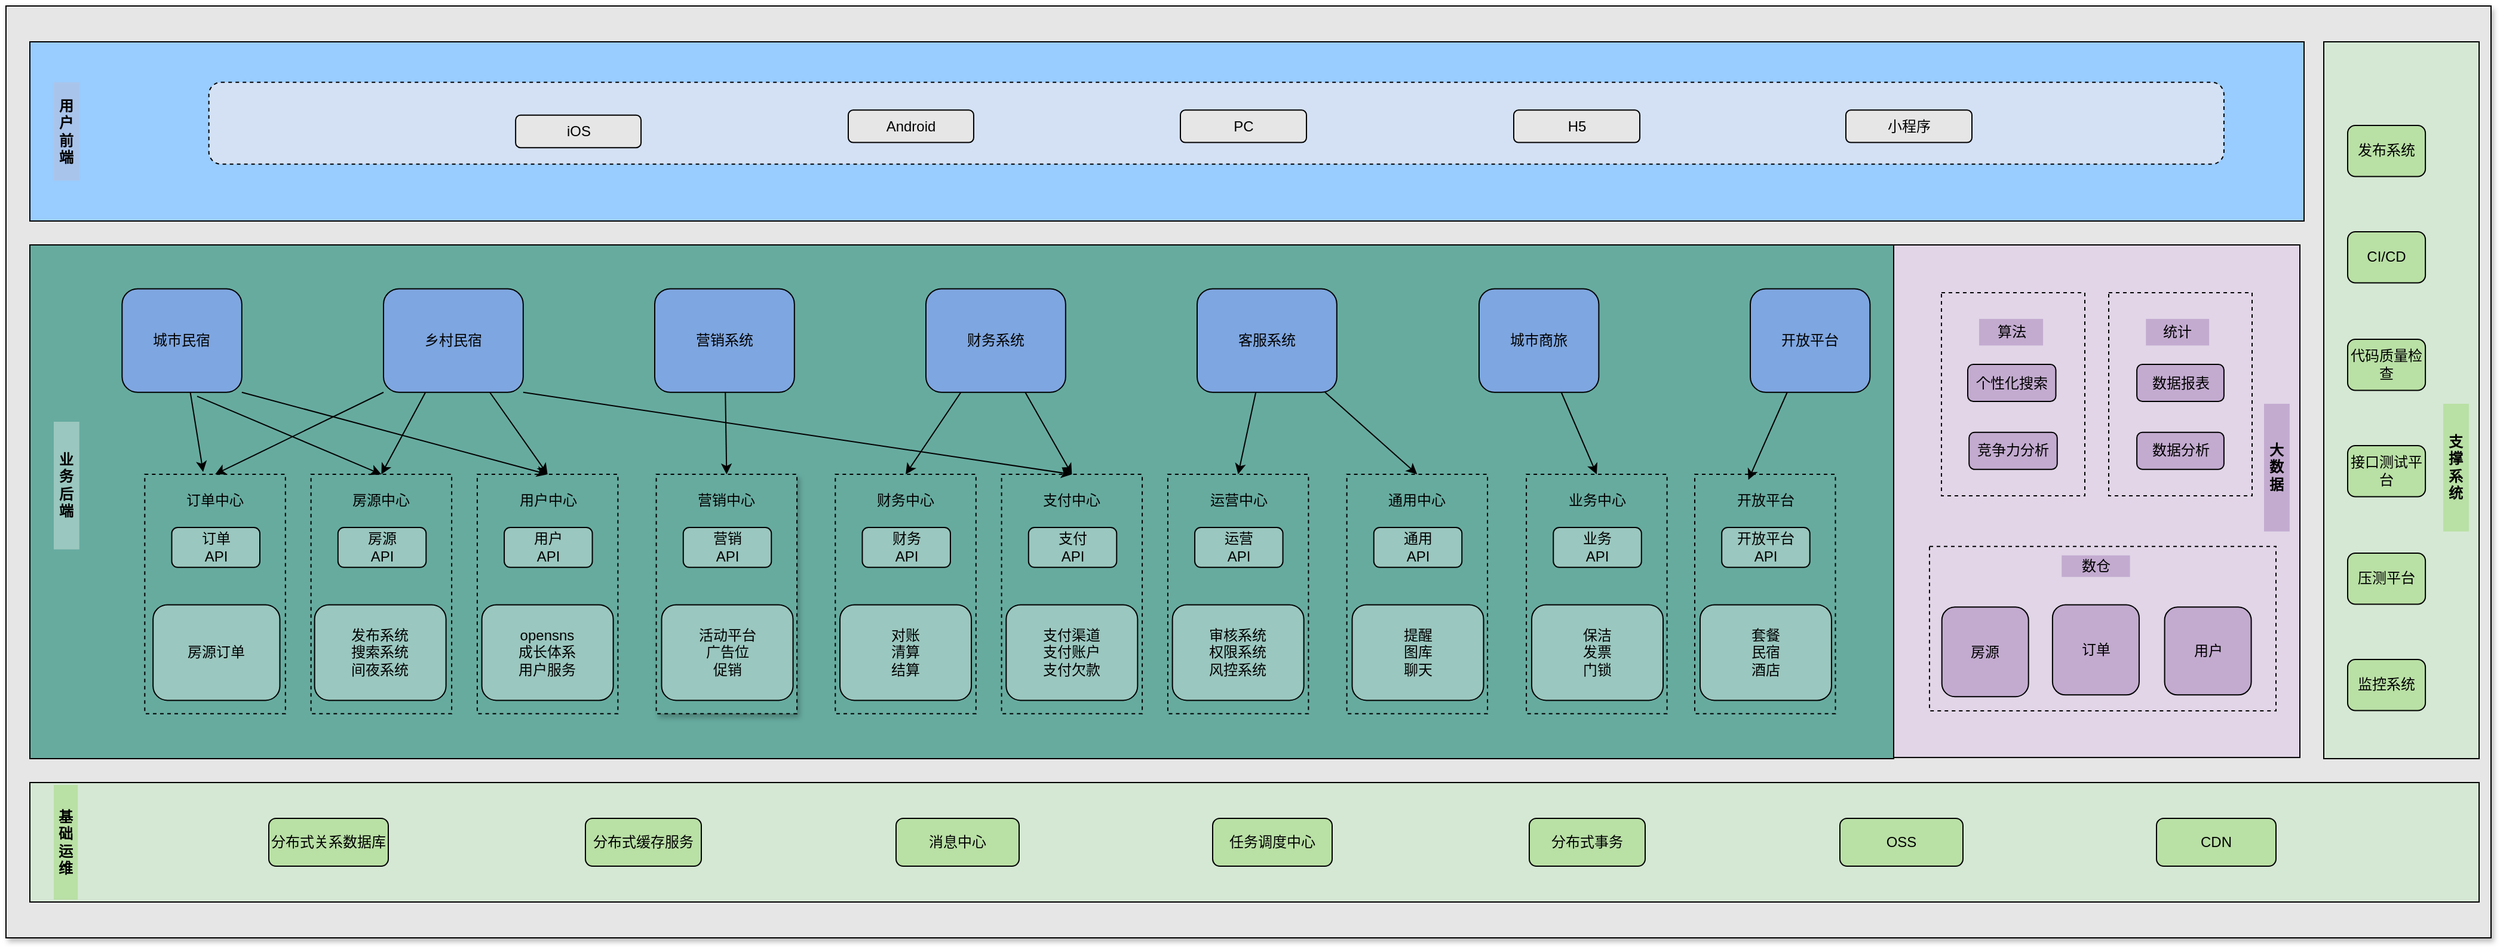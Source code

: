 <mxfile version="14.6.2" type="github">
  <diagram id="kyWsJ21DbHNxOikcBxjt" name="Page-1">
    <mxGraphModel dx="1892" dy="1182" grid="1" gridSize="10" guides="1" tooltips="1" connect="1" arrows="1" fold="1" page="1" pageScale="1" pageWidth="4681" pageHeight="3300" math="0" shadow="0">
      <root>
        <mxCell id="0" />
        <mxCell id="1" parent="0" />
        <mxCell id="PyJLeTAmVWczD_oseEGz-143" value="" style="rounded=0;whiteSpace=wrap;html=1;shadow=1;fillColor=#E6E6E6;" parent="1" vertex="1">
          <mxGeometry x="1420" y="1060" width="2080" height="780" as="geometry" />
        </mxCell>
        <mxCell id="PyJLeTAmVWczD_oseEGz-5" value="" style="rounded=0;whiteSpace=wrap;html=1;fillColor=#D5E8D4;" parent="1" vertex="1">
          <mxGeometry x="3360" y="1090" width="130" height="600" as="geometry" />
        </mxCell>
        <mxCell id="PyJLeTAmVWczD_oseEGz-126" value="" style="group;fillColor=#FFFFFF;container=0;" parent="1" vertex="1" connectable="0">
          <mxGeometry x="1634.406" y="1421.918" width="1680.446" height="267.123" as="geometry" />
        </mxCell>
        <mxCell id="PyJLeTAmVWczD_oseEGz-123" value="" style="rounded=0;whiteSpace=wrap;html=1;fillColor=#E1D5E7;" parent="1" vertex="1">
          <mxGeometry x="2811.79" y="1260" width="528.21" height="429.04" as="geometry" />
        </mxCell>
        <mxCell id="PyJLeTAmVWczD_oseEGz-120" value="" style="rounded=0;whiteSpace=wrap;html=1;fillColor=#67AB9F;" parent="1" vertex="1">
          <mxGeometry x="1440" y="1260" width="1560" height="430" as="geometry" />
        </mxCell>
        <mxCell id="PyJLeTAmVWczD_oseEGz-69" value="" style="group;container=1;" parent="1" vertex="1" connectable="0">
          <mxGeometry x="1536.172" y="1452.008" width="120" height="200.342" as="geometry" />
        </mxCell>
        <mxCell id="PyJLeTAmVWczD_oseEGz-65" value="" style="rounded=0;whiteSpace=wrap;html=1;dashed=1;fillColor=#67AB9F;" parent="PyJLeTAmVWczD_oseEGz-69" vertex="1">
          <mxGeometry width="117.738" height="200.342" as="geometry" />
        </mxCell>
        <mxCell id="PyJLeTAmVWczD_oseEGz-66" value="订单&lt;br&gt;API" style="rounded=1;whiteSpace=wrap;html=1;fillColor=#9AC7BF;" parent="PyJLeTAmVWczD_oseEGz-69" vertex="1">
          <mxGeometry x="22.584" y="44.521" width="73.747" height="33.39" as="geometry" />
        </mxCell>
        <mxCell id="PyJLeTAmVWczD_oseEGz-67" value="订单中心" style="text;html=1;strokeColor=none;fillColor=none;align=center;verticalAlign=middle;whiteSpace=wrap;rounded=0;dashed=1;" parent="PyJLeTAmVWczD_oseEGz-69" vertex="1">
          <mxGeometry x="32.11" y="11.13" width="53.517" height="22.26" as="geometry" />
        </mxCell>
        <mxCell id="PyJLeTAmVWczD_oseEGz-68" value="房源订单" style="rounded=1;whiteSpace=wrap;html=1;fillColor=#9AC7BF;" parent="PyJLeTAmVWczD_oseEGz-69" vertex="1">
          <mxGeometry x="6.94" y="109.212" width="106.13" height="80" as="geometry" />
        </mxCell>
        <mxCell id="PyJLeTAmVWczD_oseEGz-70" value="" style="rounded=0;whiteSpace=wrap;html=1;dashed=1;fillColor=#67AB9F;" parent="1" vertex="1">
          <mxGeometry x="1675.317" y="1452.008" width="117.738" height="200.342" as="geometry" />
        </mxCell>
        <mxCell id="PyJLeTAmVWczD_oseEGz-71" value="房源&lt;br&gt;API" style="rounded=1;whiteSpace=wrap;html=1;fillColor=#9AC7BF;" parent="1" vertex="1">
          <mxGeometry x="1697.902" y="1496.529" width="73.747" height="33.39" as="geometry" />
        </mxCell>
        <mxCell id="PyJLeTAmVWczD_oseEGz-72" value="房源中心" style="text;html=1;strokeColor=none;fillColor=none;align=center;verticalAlign=middle;whiteSpace=wrap;rounded=0;dashed=1;" parent="1" vertex="1">
          <mxGeometry x="1707.428" y="1463.138" width="53.517" height="22.26" as="geometry" />
        </mxCell>
        <mxCell id="PyJLeTAmVWczD_oseEGz-73" value="发布系统&lt;br&gt;搜索系统&lt;br&gt;间夜系统" style="rounded=1;whiteSpace=wrap;html=1;fillColor=#9AC7BF;" parent="1" vertex="1">
          <mxGeometry x="1678.31" y="1561.22" width="110" height="80" as="geometry" />
        </mxCell>
        <mxCell id="PyJLeTAmVWczD_oseEGz-74" value="" style="rounded=0;whiteSpace=wrap;html=1;dashed=1;fillColor=#67AB9F;" parent="1" vertex="1">
          <mxGeometry x="1814.462" y="1452.008" width="117.738" height="200.342" as="geometry" />
        </mxCell>
        <mxCell id="PyJLeTAmVWczD_oseEGz-75" value="用户&lt;br&gt;API" style="rounded=1;whiteSpace=wrap;html=1;fillColor=#9AC7BF;" parent="1" vertex="1">
          <mxGeometry x="1837.047" y="1496.529" width="73.747" height="33.39" as="geometry" />
        </mxCell>
        <mxCell id="PyJLeTAmVWczD_oseEGz-76" value="用户中心" style="text;html=1;strokeColor=none;fillColor=none;align=center;verticalAlign=middle;whiteSpace=wrap;rounded=0;dashed=1;" parent="1" vertex="1">
          <mxGeometry x="1846.573" y="1463.138" width="53.517" height="22.26" as="geometry" />
        </mxCell>
        <mxCell id="PyJLeTAmVWczD_oseEGz-77" value="opensns&lt;br&gt;成长体系&lt;br&gt;用户服务" style="rounded=1;whiteSpace=wrap;html=1;fillColor=#9AC7BF;" parent="1" vertex="1">
          <mxGeometry x="1818.31" y="1561.22" width="110" height="80" as="geometry" />
        </mxCell>
        <mxCell id="PyJLeTAmVWczD_oseEGz-78" value="" style="rounded=0;whiteSpace=wrap;html=1;dashed=1;shadow=1;fillColor=#67AB9F;" parent="1" vertex="1">
          <mxGeometry x="1964.311" y="1452.008" width="117.738" height="200.342" as="geometry" />
        </mxCell>
        <mxCell id="PyJLeTAmVWczD_oseEGz-79" value="营销&lt;br&gt;API" style="rounded=1;whiteSpace=wrap;html=1;fillColor=#9AC7BF;" parent="1" vertex="1">
          <mxGeometry x="1986.895" y="1496.529" width="73.747" height="33.39" as="geometry" />
        </mxCell>
        <mxCell id="PyJLeTAmVWczD_oseEGz-80" value="营销中心" style="text;html=1;strokeColor=none;fillColor=none;align=center;verticalAlign=middle;whiteSpace=wrap;rounded=0;dashed=1;" parent="1" vertex="1">
          <mxGeometry x="1996.421" y="1463.138" width="53.517" height="22.26" as="geometry" />
        </mxCell>
        <mxCell id="PyJLeTAmVWczD_oseEGz-82" value="" style="group;container=1;" parent="1" vertex="1" connectable="0">
          <mxGeometry x="2114.16" y="1452.008" width="117.738" height="200.342" as="geometry" />
        </mxCell>
        <mxCell id="PyJLeTAmVWczD_oseEGz-83" value="" style="rounded=0;whiteSpace=wrap;html=1;dashed=1;fillColor=#67AB9F;" parent="PyJLeTAmVWczD_oseEGz-82" vertex="1">
          <mxGeometry width="117.738" height="200.342" as="geometry" />
        </mxCell>
        <mxCell id="PyJLeTAmVWczD_oseEGz-84" value="财务&lt;br&gt;API" style="rounded=1;whiteSpace=wrap;html=1;fillColor=#9AC7BF;" parent="PyJLeTAmVWczD_oseEGz-82" vertex="1">
          <mxGeometry x="22.584" y="44.521" width="73.747" height="33.39" as="geometry" />
        </mxCell>
        <mxCell id="PyJLeTAmVWczD_oseEGz-85" value="财务中心" style="text;html=1;strokeColor=none;fillColor=none;align=center;verticalAlign=middle;whiteSpace=wrap;rounded=0;dashed=1;" parent="PyJLeTAmVWczD_oseEGz-82" vertex="1">
          <mxGeometry x="32.11" y="11.13" width="53.517" height="22.26" as="geometry" />
        </mxCell>
        <mxCell id="pIKeMZqKNaHKqBsXdv9l-2" value="对账&lt;br&gt;清算&lt;br&gt;结算" style="rounded=1;whiteSpace=wrap;html=1;fillColor=#9AC7BF;" parent="PyJLeTAmVWczD_oseEGz-82" vertex="1">
          <mxGeometry x="3.87" y="109.212" width="110" height="80" as="geometry" />
        </mxCell>
        <mxCell id="PyJLeTAmVWczD_oseEGz-87" value="" style="rounded=0;whiteSpace=wrap;html=1;dashed=1;fillColor=#67AB9F;" parent="1" vertex="1">
          <mxGeometry x="2253.305" y="1452.008" width="117.738" height="200.342" as="geometry" />
        </mxCell>
        <mxCell id="PyJLeTAmVWczD_oseEGz-88" value="支付&lt;br&gt;API" style="rounded=1;whiteSpace=wrap;html=1;fillColor=#9AC7BF;" parent="1" vertex="1">
          <mxGeometry x="2275.889" y="1496.529" width="73.747" height="33.39" as="geometry" />
        </mxCell>
        <mxCell id="PyJLeTAmVWczD_oseEGz-89" value="支付中心" style="text;html=1;strokeColor=none;fillColor=none;align=center;verticalAlign=middle;whiteSpace=wrap;rounded=0;dashed=1;" parent="1" vertex="1">
          <mxGeometry x="2285.415" y="1463.138" width="53.517" height="22.26" as="geometry" />
        </mxCell>
        <mxCell id="PyJLeTAmVWczD_oseEGz-91" value="" style="rounded=0;whiteSpace=wrap;html=1;dashed=1;fillColor=#67AB9F;" parent="1" vertex="1">
          <mxGeometry x="2392.45" y="1452.008" width="117.738" height="200.342" as="geometry" />
        </mxCell>
        <mxCell id="PyJLeTAmVWczD_oseEGz-92" value="运营&lt;br&gt;API" style="rounded=1;whiteSpace=wrap;html=1;fillColor=#9AC7BF;" parent="1" vertex="1">
          <mxGeometry x="2415.034" y="1496.529" width="73.747" height="33.39" as="geometry" />
        </mxCell>
        <mxCell id="PyJLeTAmVWczD_oseEGz-93" value="运营中心" style="text;html=1;strokeColor=none;fillColor=none;align=center;verticalAlign=middle;whiteSpace=wrap;rounded=0;dashed=1;" parent="1" vertex="1">
          <mxGeometry x="2424.56" y="1463.138" width="53.517" height="22.26" as="geometry" />
        </mxCell>
        <mxCell id="PyJLeTAmVWczD_oseEGz-95" value="" style="rounded=0;whiteSpace=wrap;html=1;dashed=1;fillColor=#67AB9F;" parent="1" vertex="1">
          <mxGeometry x="2542.299" y="1452.008" width="117.738" height="200.342" as="geometry" />
        </mxCell>
        <mxCell id="PyJLeTAmVWczD_oseEGz-96" value="通用&lt;br&gt;API" style="rounded=1;whiteSpace=wrap;html=1;fillColor=#9AC7BF;" parent="1" vertex="1">
          <mxGeometry x="2564.883" y="1496.529" width="73.747" height="33.39" as="geometry" />
        </mxCell>
        <mxCell id="PyJLeTAmVWczD_oseEGz-97" value="通用中心" style="text;html=1;strokeColor=none;fillColor=none;align=center;verticalAlign=middle;whiteSpace=wrap;rounded=0;dashed=1;" parent="1" vertex="1">
          <mxGeometry x="2574.409" y="1463.138" width="53.517" height="22.26" as="geometry" />
        </mxCell>
        <mxCell id="PyJLeTAmVWczD_oseEGz-121" value="&lt;b&gt;业务后端&lt;/b&gt;" style="text;html=1;strokeColor=none;fillColor=#9AC7BF;align=center;verticalAlign=middle;whiteSpace=wrap;rounded=0;" parent="1" vertex="1">
          <mxGeometry x="1459.996" y="1408" width="21.407" height="106.849" as="geometry" />
        </mxCell>
        <mxCell id="PyJLeTAmVWczD_oseEGz-140" value="" style="group" parent="1" vertex="1" connectable="0">
          <mxGeometry x="2692.567" y="1452.008" width="258.68" height="200.342" as="geometry" />
        </mxCell>
        <mxCell id="PyJLeTAmVWczD_oseEGz-129" value="" style="rounded=0;whiteSpace=wrap;html=1;dashed=1;fillColor=#67AB9F;" parent="PyJLeTAmVWczD_oseEGz-140" vertex="1">
          <mxGeometry width="117.738" height="200.342" as="geometry" />
        </mxCell>
        <mxCell id="PyJLeTAmVWczD_oseEGz-130" value="业务&lt;br&gt;API" style="rounded=1;whiteSpace=wrap;html=1;fillColor=#9AC7BF;" parent="PyJLeTAmVWczD_oseEGz-140" vertex="1">
          <mxGeometry x="22.584" y="44.521" width="73.747" height="33.39" as="geometry" />
        </mxCell>
        <mxCell id="PyJLeTAmVWczD_oseEGz-131" value="业务中心" style="text;html=1;strokeColor=none;fillColor=none;align=center;verticalAlign=middle;whiteSpace=wrap;rounded=0;dashed=1;" parent="PyJLeTAmVWczD_oseEGz-140" vertex="1">
          <mxGeometry x="32.11" y="11.13" width="53.517" height="22.26" as="geometry" />
        </mxCell>
        <mxCell id="PyJLeTAmVWczD_oseEGz-134" value="" style="rounded=0;whiteSpace=wrap;html=1;dashed=1;fillColor=#67AB9F;" parent="PyJLeTAmVWczD_oseEGz-140" vertex="1">
          <mxGeometry x="140.941" width="117.738" height="200.342" as="geometry" />
        </mxCell>
        <mxCell id="PyJLeTAmVWczD_oseEGz-135" value="开放平台&lt;br&gt;API" style="rounded=1;whiteSpace=wrap;html=1;fillColor=#9AC7BF;" parent="PyJLeTAmVWczD_oseEGz-140" vertex="1">
          <mxGeometry x="163.526" y="44.521" width="73.747" height="33.39" as="geometry" />
        </mxCell>
        <mxCell id="PyJLeTAmVWczD_oseEGz-136" value="开放平台" style="text;html=1;strokeColor=none;fillColor=none;align=center;verticalAlign=middle;whiteSpace=wrap;rounded=0;dashed=1;" parent="PyJLeTAmVWczD_oseEGz-140" vertex="1">
          <mxGeometry x="173.052" y="11.13" width="53.517" height="22.26" as="geometry" />
        </mxCell>
        <mxCell id="pIKeMZqKNaHKqBsXdv9l-6" value="保洁&lt;br&gt;发票&lt;br&gt;门锁" style="rounded=1;whiteSpace=wrap;html=1;fillColor=#9AC7BF;" parent="PyJLeTAmVWczD_oseEGz-140" vertex="1">
          <mxGeometry x="4.453" y="109.212" width="110" height="80" as="geometry" />
        </mxCell>
        <mxCell id="pIKeMZqKNaHKqBsXdv9l-7" value="套餐&lt;br&gt;民宿&lt;br&gt;酒店" style="rounded=1;whiteSpace=wrap;html=1;fillColor=#9AC7BF;" parent="PyJLeTAmVWczD_oseEGz-140" vertex="1">
          <mxGeometry x="145.403" y="109.212" width="110" height="80" as="geometry" />
        </mxCell>
        <mxCell id="pIKeMZqKNaHKqBsXdv9l-1" value="活动平台&lt;br&gt;广告位&lt;br&gt;促销" style="rounded=1;whiteSpace=wrap;html=1;fillColor=#9AC7BF;" parent="1" vertex="1">
          <mxGeometry x="1968.77" y="1561.22" width="110" height="80" as="geometry" />
        </mxCell>
        <mxCell id="pIKeMZqKNaHKqBsXdv9l-3" value="支付渠道&lt;br&gt;支付账户&lt;br&gt;支付欠款" style="rounded=1;whiteSpace=wrap;html=1;fillColor=#9AC7BF;" parent="1" vertex="1">
          <mxGeometry x="2257.17" y="1561.22" width="110" height="80" as="geometry" />
        </mxCell>
        <mxCell id="pIKeMZqKNaHKqBsXdv9l-4" value="审核系统&lt;br&gt;权限系统&lt;br&gt;风控系统" style="rounded=1;whiteSpace=wrap;html=1;fillColor=#9AC7BF;" parent="1" vertex="1">
          <mxGeometry x="2396.32" y="1561.22" width="110" height="80" as="geometry" />
        </mxCell>
        <mxCell id="pIKeMZqKNaHKqBsXdv9l-5" value="提醒&lt;br&gt;图库&lt;br&gt;聊天" style="rounded=1;whiteSpace=wrap;html=1;fillColor=#9AC7BF;" parent="1" vertex="1">
          <mxGeometry x="2546.76" y="1561.22" width="110" height="80" as="geometry" />
        </mxCell>
        <mxCell id="pIKeMZqKNaHKqBsXdv9l-12" style="rounded=0;orthogonalLoop=1;jettySize=auto;html=1;entryX=0.415;entryY=-0.01;entryDx=0;entryDy=0;entryPerimeter=0;" parent="1" source="PyJLeTAmVWczD_oseEGz-44" target="PyJLeTAmVWczD_oseEGz-65" edge="1">
          <mxGeometry relative="1" as="geometry" />
        </mxCell>
        <mxCell id="pIKeMZqKNaHKqBsXdv9l-13" style="edgeStyle=none;rounded=0;orthogonalLoop=1;jettySize=auto;html=1;entryX=0.5;entryY=0;entryDx=0;entryDy=0;" parent="1" target="PyJLeTAmVWczD_oseEGz-70" edge="1">
          <mxGeometry relative="1" as="geometry">
            <mxPoint x="1580" y="1386.7" as="sourcePoint" />
          </mxGeometry>
        </mxCell>
        <mxCell id="pIKeMZqKNaHKqBsXdv9l-14" style="edgeStyle=none;rounded=0;orthogonalLoop=1;jettySize=auto;html=1;entryX=0.5;entryY=0;entryDx=0;entryDy=0;exitX=1;exitY=1;exitDx=0;exitDy=0;" parent="1" source="PyJLeTAmVWczD_oseEGz-44" target="PyJLeTAmVWczD_oseEGz-74" edge="1">
          <mxGeometry relative="1" as="geometry" />
        </mxCell>
        <mxCell id="PyJLeTAmVWczD_oseEGz-44" value="城市民宿" style="rounded=1;whiteSpace=wrap;html=1;fillColor=#7EA6E0;" parent="1" vertex="1">
          <mxGeometry x="1517.19" y="1296.697" width="100.212" height="86.667" as="geometry" />
        </mxCell>
        <mxCell id="pIKeMZqKNaHKqBsXdv9l-21" style="edgeStyle=none;rounded=0;orthogonalLoop=1;jettySize=auto;html=1;entryX=0.381;entryY=0.023;entryDx=0;entryDy=0;entryPerimeter=0;" parent="1" source="PyJLeTAmVWczD_oseEGz-42" target="PyJLeTAmVWczD_oseEGz-134" edge="1">
          <mxGeometry relative="1" as="geometry" />
        </mxCell>
        <mxCell id="PyJLeTAmVWczD_oseEGz-42" value="开放平台" style="rounded=1;whiteSpace=wrap;html=1;fillColor=#7EA6E0;" parent="1" vertex="1">
          <mxGeometry x="2879.998" y="1296.697" width="100.212" height="86.667" as="geometry" />
        </mxCell>
        <mxCell id="pIKeMZqKNaHKqBsXdv9l-15" style="edgeStyle=none;rounded=0;orthogonalLoop=1;jettySize=auto;html=1;entryX=0.5;entryY=0;entryDx=0;entryDy=0;" parent="1" source="PyJLeTAmVWczD_oseEGz-40" target="PyJLeTAmVWczD_oseEGz-74" edge="1">
          <mxGeometry relative="1" as="geometry" />
        </mxCell>
        <mxCell id="pIKeMZqKNaHKqBsXdv9l-16" style="edgeStyle=none;rounded=0;orthogonalLoop=1;jettySize=auto;html=1;entryX=0.5;entryY=0;entryDx=0;entryDy=0;" parent="1" source="PyJLeTAmVWczD_oseEGz-40" target="PyJLeTAmVWczD_oseEGz-70" edge="1">
          <mxGeometry relative="1" as="geometry" />
        </mxCell>
        <mxCell id="pIKeMZqKNaHKqBsXdv9l-17" style="edgeStyle=none;rounded=0;orthogonalLoop=1;jettySize=auto;html=1;entryX=0.5;entryY=0;entryDx=0;entryDy=0;exitX=0;exitY=1;exitDx=0;exitDy=0;" parent="1" source="PyJLeTAmVWczD_oseEGz-40" target="PyJLeTAmVWczD_oseEGz-65" edge="1">
          <mxGeometry relative="1" as="geometry" />
        </mxCell>
        <mxCell id="pIKeMZqKNaHKqBsXdv9l-18" style="edgeStyle=none;rounded=0;orthogonalLoop=1;jettySize=auto;html=1;entryX=0.5;entryY=0;entryDx=0;entryDy=0;exitX=1;exitY=1;exitDx=0;exitDy=0;" parent="1" source="PyJLeTAmVWczD_oseEGz-40" target="PyJLeTAmVWczD_oseEGz-87" edge="1">
          <mxGeometry relative="1" as="geometry" />
        </mxCell>
        <mxCell id="PyJLeTAmVWczD_oseEGz-40" value="乡村民宿" style="rounded=1;whiteSpace=wrap;html=1;fillColor=#7EA6E0;" parent="1" vertex="1">
          <mxGeometry x="1736" y="1296.697" width="116.914" height="86.667" as="geometry" />
        </mxCell>
        <mxCell id="pIKeMZqKNaHKqBsXdv9l-42" style="edgeStyle=none;rounded=0;orthogonalLoop=1;jettySize=auto;html=1;entryX=0.5;entryY=0;entryDx=0;entryDy=0;" parent="1" source="PyJLeTAmVWczD_oseEGz-39" target="PyJLeTAmVWczD_oseEGz-129" edge="1">
          <mxGeometry relative="1" as="geometry" />
        </mxCell>
        <mxCell id="PyJLeTAmVWczD_oseEGz-39" value="城市商旅" style="rounded=1;whiteSpace=wrap;html=1;fillColor=#7EA6E0;" parent="1" vertex="1">
          <mxGeometry x="2653" y="1296.697" width="100.212" height="86.667" as="geometry" />
        </mxCell>
        <mxCell id="pIKeMZqKNaHKqBsXdv9l-37" style="edgeStyle=none;rounded=0;orthogonalLoop=1;jettySize=auto;html=1;entryX=0.5;entryY=0;entryDx=0;entryDy=0;" parent="1" source="PyJLeTAmVWczD_oseEGz-47" target="PyJLeTAmVWczD_oseEGz-83" edge="1">
          <mxGeometry relative="1" as="geometry" />
        </mxCell>
        <mxCell id="pIKeMZqKNaHKqBsXdv9l-38" style="edgeStyle=none;rounded=0;orthogonalLoop=1;jettySize=auto;html=1;entryX=0.5;entryY=0;entryDx=0;entryDy=0;" parent="1" source="PyJLeTAmVWczD_oseEGz-47" target="PyJLeTAmVWczD_oseEGz-87" edge="1">
          <mxGeometry relative="1" as="geometry" />
        </mxCell>
        <mxCell id="PyJLeTAmVWczD_oseEGz-47" value="财务系统" style="rounded=1;whiteSpace=wrap;html=1;fillColor=#7EA6E0;" parent="1" vertex="1">
          <mxGeometry x="2190" y="1296.697" width="116.914" height="86.667" as="geometry" />
        </mxCell>
        <mxCell id="pIKeMZqKNaHKqBsXdv9l-41" style="edgeStyle=none;rounded=0;orthogonalLoop=1;jettySize=auto;html=1;entryX=0.5;entryY=0;entryDx=0;entryDy=0;" parent="1" source="PyJLeTAmVWczD_oseEGz-46" target="PyJLeTAmVWczD_oseEGz-78" edge="1">
          <mxGeometry relative="1" as="geometry" />
        </mxCell>
        <mxCell id="PyJLeTAmVWczD_oseEGz-46" value="营销系统" style="rounded=1;whiteSpace=wrap;html=1;fillColor=#7EA6E0;" parent="1" vertex="1">
          <mxGeometry x="1963" y="1296.697" width="116.914" height="86.667" as="geometry" />
        </mxCell>
        <mxCell id="pIKeMZqKNaHKqBsXdv9l-40" style="edgeStyle=none;rounded=0;orthogonalLoop=1;jettySize=auto;html=1;entryX=0.5;entryY=0;entryDx=0;entryDy=0;" parent="1" source="PyJLeTAmVWczD_oseEGz-48" target="PyJLeTAmVWczD_oseEGz-91" edge="1">
          <mxGeometry relative="1" as="geometry" />
        </mxCell>
        <mxCell id="pIKeMZqKNaHKqBsXdv9l-43" style="edgeStyle=none;rounded=0;orthogonalLoop=1;jettySize=auto;html=1;entryX=0.5;entryY=0;entryDx=0;entryDy=0;" parent="1" source="PyJLeTAmVWczD_oseEGz-48" target="PyJLeTAmVWczD_oseEGz-95" edge="1">
          <mxGeometry relative="1" as="geometry" />
        </mxCell>
        <mxCell id="PyJLeTAmVWczD_oseEGz-48" value="客服系统" style="rounded=1;whiteSpace=wrap;html=1;fillColor=#7EA6E0;" parent="1" vertex="1">
          <mxGeometry x="2417" y="1296.697" width="116.914" height="86.667" as="geometry" />
        </mxCell>
        <mxCell id="pIKeMZqKNaHKqBsXdv9l-10" value="" style="group" parent="1" vertex="1" connectable="0">
          <mxGeometry x="1440" y="1710" width="2050" height="100" as="geometry" />
        </mxCell>
        <mxCell id="PyJLeTAmVWczD_oseEGz-4" value="" style="rounded=0;whiteSpace=wrap;html=1;fillColor=#D5E8D4;" parent="pIKeMZqKNaHKqBsXdv9l-10" vertex="1">
          <mxGeometry width="2050" height="100" as="geometry" />
        </mxCell>
        <mxCell id="PyJLeTAmVWczD_oseEGz-125" value="&lt;b&gt;基础运维&lt;/b&gt;" style="text;html=1;strokeColor=none;fillColor=#B9E0A5;align=center;verticalAlign=middle;whiteSpace=wrap;rounded=0;" parent="pIKeMZqKNaHKqBsXdv9l-10" vertex="1">
          <mxGeometry x="20.003" y="2" width="20.099" height="96.0" as="geometry" />
        </mxCell>
        <mxCell id="PyJLeTAmVWczD_oseEGz-12" value="分布式事务" style="rounded=1;whiteSpace=wrap;html=1;fillColor=#B9E0A5;" parent="pIKeMZqKNaHKqBsXdv9l-10" vertex="1">
          <mxGeometry x="1255" y="30" width="97" height="40" as="geometry" />
        </mxCell>
        <mxCell id="PyJLeTAmVWczD_oseEGz-13" value="任务调度中心" style="rounded=1;whiteSpace=wrap;html=1;fillColor=#B9E0A5;" parent="pIKeMZqKNaHKqBsXdv9l-10" vertex="1">
          <mxGeometry x="990" y="30" width="100" height="40" as="geometry" />
        </mxCell>
        <mxCell id="PyJLeTAmVWczD_oseEGz-14" value="OSS" style="rounded=1;whiteSpace=wrap;html=1;fillColor=#B9E0A5;" parent="pIKeMZqKNaHKqBsXdv9l-10" vertex="1">
          <mxGeometry x="1515" y="30" width="103" height="40" as="geometry" />
        </mxCell>
        <mxCell id="PyJLeTAmVWczD_oseEGz-15" value="消息中心" style="rounded=1;whiteSpace=wrap;html=1;fillColor=#B9E0A5;" parent="pIKeMZqKNaHKqBsXdv9l-10" vertex="1">
          <mxGeometry x="725" y="30" width="103" height="40" as="geometry" />
        </mxCell>
        <mxCell id="PyJLeTAmVWczD_oseEGz-16" value="分布式缓存服务" style="rounded=1;whiteSpace=wrap;html=1;fillColor=#B9E0A5;" parent="pIKeMZqKNaHKqBsXdv9l-10" vertex="1">
          <mxGeometry x="465" y="30" width="97" height="40" as="geometry" />
        </mxCell>
        <mxCell id="PyJLeTAmVWczD_oseEGz-17" value="分布式关系数据库" style="rounded=1;whiteSpace=wrap;html=1;fillColor=#B9E0A5;" parent="pIKeMZqKNaHKqBsXdv9l-10" vertex="1">
          <mxGeometry x="200" y="30" width="100" height="40" as="geometry" />
        </mxCell>
        <mxCell id="pIKeMZqKNaHKqBsXdv9l-76" value="CDN" style="rounded=1;whiteSpace=wrap;html=1;fillColor=#B9E0A5;" parent="pIKeMZqKNaHKqBsXdv9l-10" vertex="1">
          <mxGeometry x="1780" y="30" width="100" height="40" as="geometry" />
        </mxCell>
        <mxCell id="pIKeMZqKNaHKqBsXdv9l-35" value="&lt;b&gt;大数据&lt;/b&gt;" style="text;html=1;strokeColor=none;fillColor=#C3ABD0;align=center;verticalAlign=middle;whiteSpace=wrap;rounded=0;" parent="1" vertex="1">
          <mxGeometry x="3310" y="1392.98" width="21.407" height="106.849" as="geometry" />
        </mxCell>
        <mxCell id="pIKeMZqKNaHKqBsXdv9l-36" value="&lt;b&gt;支撑系统&lt;/b&gt;" style="text;html=1;strokeColor=none;fillColor=#B9E0A5;align=center;verticalAlign=middle;whiteSpace=wrap;rounded=0;" parent="1" vertex="1">
          <mxGeometry x="3460" y="1392.98" width="21.407" height="106.849" as="geometry" />
        </mxCell>
        <mxCell id="pIKeMZqKNaHKqBsXdv9l-51" value="" style="group" parent="1" vertex="1" connectable="0">
          <mxGeometry x="3030" y="1512.35" width="290" height="137.65" as="geometry" />
        </mxCell>
        <mxCell id="pIKeMZqKNaHKqBsXdv9l-49" value="" style="rounded=0;whiteSpace=wrap;html=1;dashed=1;fillColor=#E1D5E7;" parent="pIKeMZqKNaHKqBsXdv9l-51" vertex="1">
          <mxGeometry width="290.0" height="137.65" as="geometry" />
        </mxCell>
        <mxCell id="pIKeMZqKNaHKqBsXdv9l-46" value="房源" style="rounded=1;whiteSpace=wrap;html=1;fillColor=#C3ABD0;" parent="pIKeMZqKNaHKqBsXdv9l-51" vertex="1">
          <mxGeometry x="10.357" y="50.815" width="72.5" height="74.962" as="geometry" />
        </mxCell>
        <mxCell id="pIKeMZqKNaHKqBsXdv9l-47" value="订单" style="rounded=1;whiteSpace=wrap;html=1;fillColor=#C3ABD0;" parent="pIKeMZqKNaHKqBsXdv9l-51" vertex="1">
          <mxGeometry x="102.96" y="48.844" width="72.5" height="75.485" as="geometry" />
        </mxCell>
        <mxCell id="pIKeMZqKNaHKqBsXdv9l-50" value="数仓" style="text;html=1;strokeColor=none;fillColor=#C3ABD0;align=center;verticalAlign=middle;whiteSpace=wrap;rounded=0;dashed=1;" parent="pIKeMZqKNaHKqBsXdv9l-51" vertex="1">
          <mxGeometry x="110.63" y="7.522" width="57.162" height="18.022" as="geometry" />
        </mxCell>
        <mxCell id="pIKeMZqKNaHKqBsXdv9l-48" value="用户" style="rounded=1;whiteSpace=wrap;html=1;fillColor=#C3ABD0;" parent="pIKeMZqKNaHKqBsXdv9l-51" vertex="1">
          <mxGeometry x="196.786" y="50.815" width="72.5" height="73.514" as="geometry" />
        </mxCell>
        <mxCell id="pIKeMZqKNaHKqBsXdv9l-73" value="" style="group" parent="1" vertex="1" connectable="0">
          <mxGeometry x="3040" y="1310" width="121.41" height="160" as="geometry" />
        </mxCell>
        <mxCell id="pIKeMZqKNaHKqBsXdv9l-54" value="" style="rounded=0;whiteSpace=wrap;html=1;dashed=1;fillColor=#E1D5E7;" parent="pIKeMZqKNaHKqBsXdv9l-73" vertex="1">
          <mxGeometry y="-10" width="120" height="170" as="geometry" />
        </mxCell>
        <mxCell id="pIKeMZqKNaHKqBsXdv9l-55" value="个性化搜索" style="rounded=1;whiteSpace=wrap;html=1;fillColor=#C3ABD0;" parent="pIKeMZqKNaHKqBsXdv9l-73" vertex="1">
          <mxGeometry x="21.999" y="50" width="73.747" height="31.005" as="geometry" />
        </mxCell>
        <mxCell id="pIKeMZqKNaHKqBsXdv9l-57" value="竞争力分析" style="rounded=1;whiteSpace=wrap;html=1;fillColor=#C3ABD0;" parent="pIKeMZqKNaHKqBsXdv9l-73" vertex="1">
          <mxGeometry x="23.13" y="106.872" width="73.747" height="31.005" as="geometry" />
        </mxCell>
        <mxCell id="pIKeMZqKNaHKqBsXdv9l-58" value="算法" style="text;html=1;strokeColor=none;fillColor=#C3ABD0;align=center;verticalAlign=middle;whiteSpace=wrap;rounded=0;dashed=1;" parent="pIKeMZqKNaHKqBsXdv9l-73" vertex="1">
          <mxGeometry x="31.522" y="11.918" width="53.517" height="22.26" as="geometry" />
        </mxCell>
        <mxCell id="pIKeMZqKNaHKqBsXdv9l-61" value="" style="rounded=0;whiteSpace=wrap;html=1;dashed=1;fillColor=#E1D5E7;" parent="1" vertex="1">
          <mxGeometry x="3180" y="1300" width="120.0" height="170" as="geometry" />
        </mxCell>
        <mxCell id="pIKeMZqKNaHKqBsXdv9l-62" value="数据报表" style="rounded=1;whiteSpace=wrap;html=1;fillColor=#C3ABD0;" parent="1" vertex="1">
          <mxGeometry x="3203.553" y="1360" width="72.89" height="31.005" as="geometry" />
        </mxCell>
        <mxCell id="pIKeMZqKNaHKqBsXdv9l-65" value="统计" style="text;html=1;strokeColor=none;fillColor=#C3ABD0;align=center;verticalAlign=middle;whiteSpace=wrap;rounded=0;dashed=1;" parent="1" vertex="1">
          <mxGeometry x="3211.156" y="1321.918" width="52.896" height="22.26" as="geometry" />
        </mxCell>
        <mxCell id="pIKeMZqKNaHKqBsXdv9l-72" value="数据分析" style="rounded=1;whiteSpace=wrap;html=1;fillColor=#C3ABD0;" parent="1" vertex="1">
          <mxGeometry x="3203.553" y="1416.872" width="72.89" height="31.005" as="geometry" />
        </mxCell>
        <mxCell id="PyJLeTAmVWczD_oseEGz-3" value="代码质量检查" style="rounded=1;whiteSpace=wrap;html=1;fillColor=#B9E0A5;" parent="1" vertex="1">
          <mxGeometry x="3379.997" y="1339" width="65.05" height="42.74" as="geometry" />
        </mxCell>
        <mxCell id="PyJLeTAmVWczD_oseEGz-8" value="接口测试平台" style="rounded=1;whiteSpace=wrap;html=1;fillColor=#B9E0A5;" parent="1" vertex="1">
          <mxGeometry x="3379.997" y="1428" width="65.05" height="42.74" as="geometry" />
        </mxCell>
        <mxCell id="PyJLeTAmVWczD_oseEGz-9" value="发布系统" style="rounded=1;whiteSpace=wrap;html=1;fillColor=#B9E0A5;" parent="1" vertex="1">
          <mxGeometry x="3379.997" y="1160" width="65.05" height="42.74" as="geometry" />
        </mxCell>
        <mxCell id="PyJLeTAmVWczD_oseEGz-10" value="压测平台" style="rounded=1;whiteSpace=wrap;html=1;fillColor=#B9E0A5;" parent="1" vertex="1">
          <mxGeometry x="3379.997" y="1518" width="65.05" height="42.74" as="geometry" />
        </mxCell>
        <mxCell id="PyJLeTAmVWczD_oseEGz-7" value="CI/CD" style="rounded=1;whiteSpace=wrap;html=1;fillColor=#B9E0A5;" parent="1" vertex="1">
          <mxGeometry x="3379.997" y="1249" width="65.05" height="42.74" as="geometry" />
        </mxCell>
        <mxCell id="PyJLeTAmVWczD_oseEGz-6" value="监控系统" style="rounded=1;whiteSpace=wrap;html=1;fillColor=#B9E0A5;" parent="1" vertex="1">
          <mxGeometry x="3379.997" y="1606.998" width="65.05" height="42.74" as="geometry" />
        </mxCell>
        <mxCell id="PyJLeTAmVWczD_oseEGz-1" value="" style="rounded=0;whiteSpace=wrap;html=1;fillColor=#99CCFF;" parent="1" vertex="1">
          <mxGeometry x="1439.998" y="1090" width="1903.49" height="150" as="geometry" />
        </mxCell>
        <mxCell id="PyJLeTAmVWczD_oseEGz-122" value="&lt;b&gt;用户前端&lt;/b&gt;" style="text;html=1;strokeColor=none;fillColor=#A9C4EB;align=center;verticalAlign=middle;whiteSpace=wrap;rounded=0;" parent="1" vertex="1">
          <mxGeometry x="1459.998" y="1123.859" width="21.35" height="82.286" as="geometry" />
        </mxCell>
        <mxCell id="PyJLeTAmVWczD_oseEGz-27" value="" style="rounded=1;whiteSpace=wrap;html=1;dashed=1;fillColor=#D4E1F5;" parent="1" vertex="1">
          <mxGeometry x="1589.829" y="1123.863" width="1686.613" height="68.571" as="geometry" />
        </mxCell>
        <mxCell id="PyJLeTAmVWczD_oseEGz-20" value="H5" style="rounded=1;whiteSpace=wrap;html=1;fillColor=#E6E6E6;" parent="1" vertex="1">
          <mxGeometry x="2682" y="1147.143" width="105.52" height="27.14" as="geometry" />
        </mxCell>
        <mxCell id="PyJLeTAmVWczD_oseEGz-22" value="小程序" style="rounded=1;whiteSpace=wrap;html=1;fillColor=#E6E6E6;" parent="1" vertex="1">
          <mxGeometry x="2960.004" y="1147.143" width="105.51" height="27.14" as="geometry" />
        </mxCell>
        <mxCell id="PyJLeTAmVWczD_oseEGz-23" value="PC" style="rounded=1;whiteSpace=wrap;html=1;fillColor=#E6E6E6;" parent="1" vertex="1">
          <mxGeometry x="2403" y="1147.143" width="105.51" height="27.14" as="geometry" />
        </mxCell>
        <mxCell id="PyJLeTAmVWczD_oseEGz-24" value="Android" style="rounded=1;whiteSpace=wrap;html=1;fillColor=#E6E6E6;" parent="1" vertex="1">
          <mxGeometry x="2125" y="1147.143" width="104.98" height="27.14" as="geometry" />
        </mxCell>
        <mxCell id="xrxDXjitN8r7tw2VJrHv-1" value="iOS" style="rounded=1;whiteSpace=wrap;html=1;fillColor=#E6E6E6;" vertex="1" parent="1">
          <mxGeometry x="1846.57" y="1151.433" width="104.98" height="27.14" as="geometry" />
        </mxCell>
      </root>
    </mxGraphModel>
  </diagram>
</mxfile>
